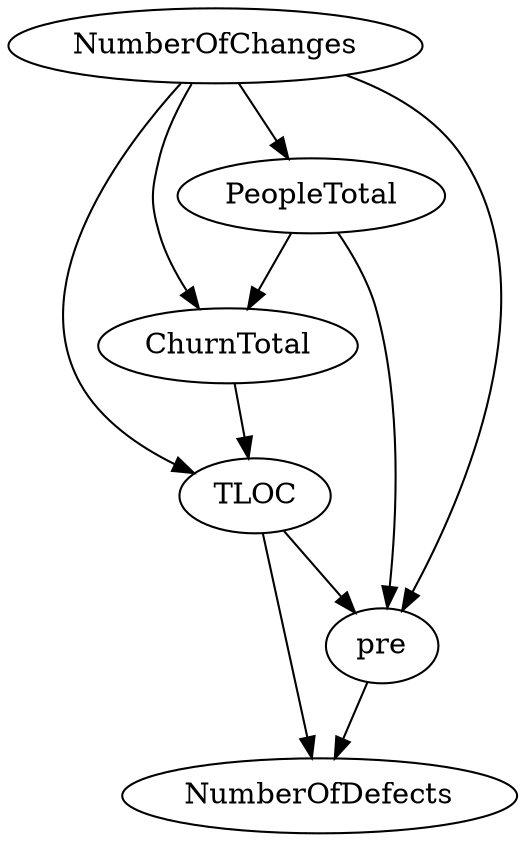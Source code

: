 digraph {
   PeopleTotal;
   NumberOfChanges;
   ChurnTotal;
   TLOC;
   pre;
   NumberOfDefects;
   PeopleTotal -> ChurnTotal;
   PeopleTotal -> pre;
   NumberOfChanges -> PeopleTotal;
   NumberOfChanges -> ChurnTotal;
   NumberOfChanges -> TLOC;
   NumberOfChanges -> pre;
   ChurnTotal -> TLOC;
   TLOC -> pre;
   TLOC -> NumberOfDefects;
   pre -> NumberOfDefects;
}
